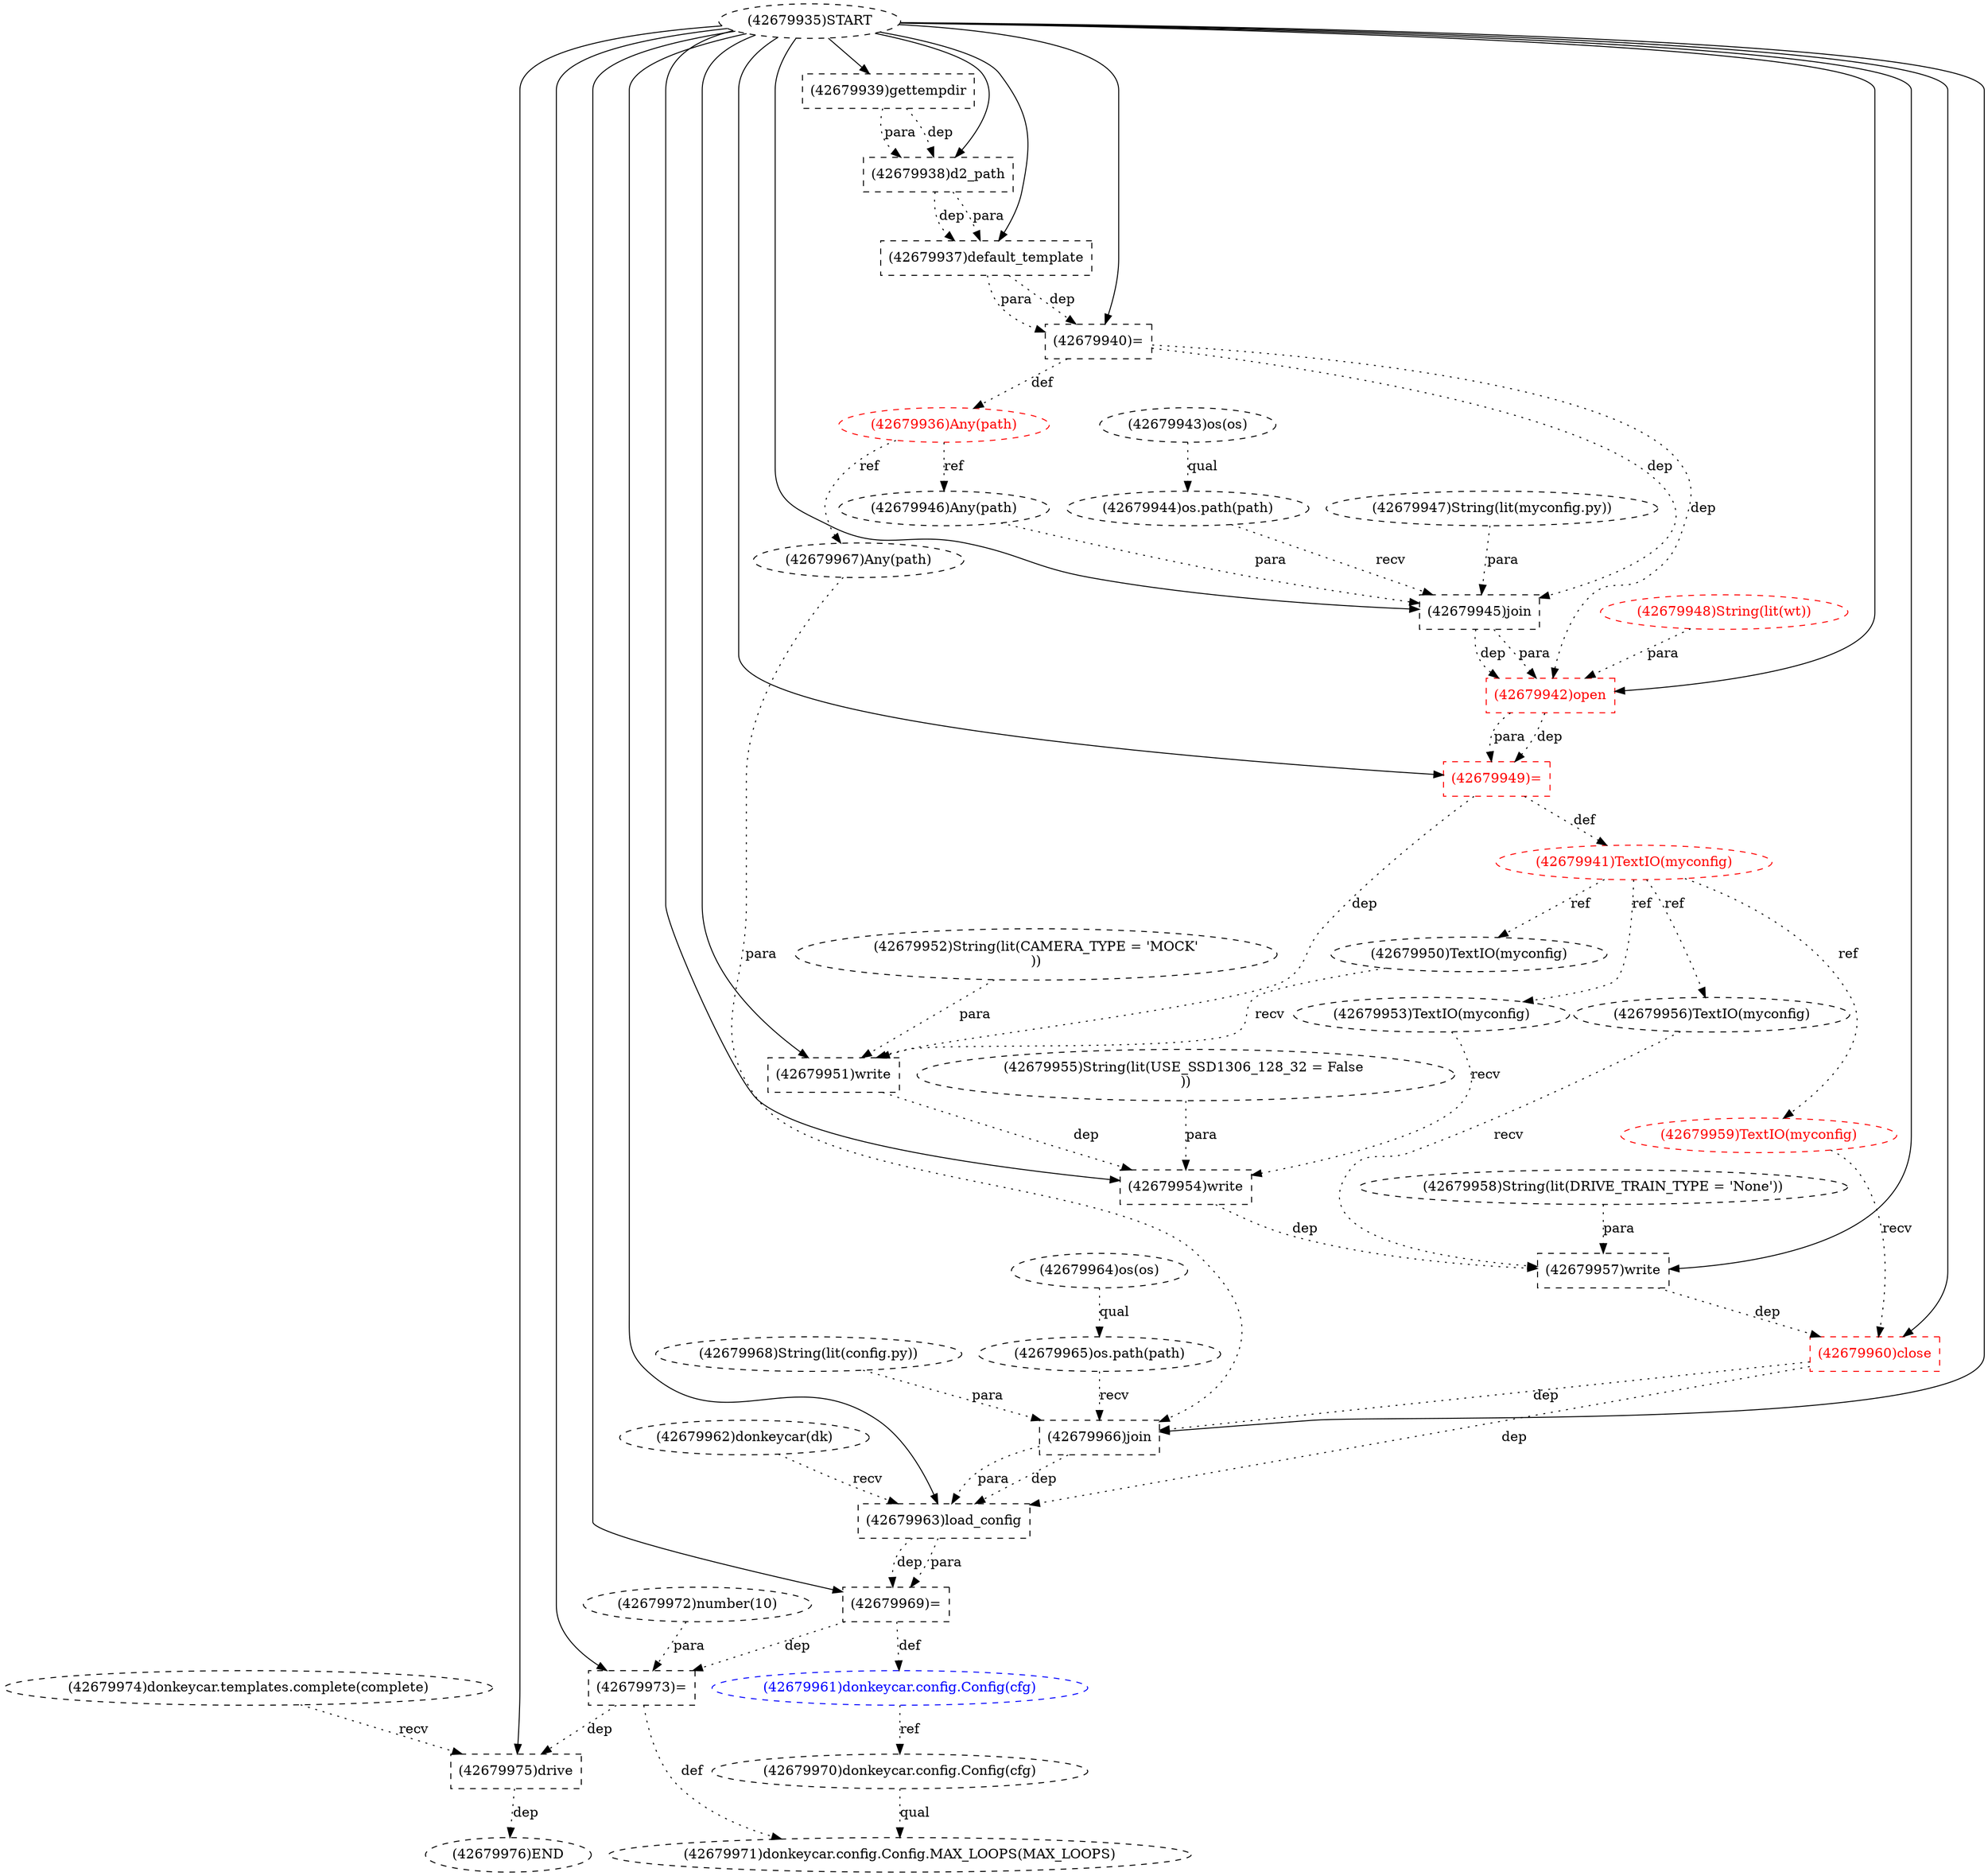 digraph G {
1 [label="(42679960)close" shape=box style=dashed color=red fontcolor=red]
2 [label="(42679968)String(lit(config.py))" shape=ellipse style=dashed]
3 [label="(42679972)number(10)" shape=ellipse style=dashed]
4 [label="(42679937)default_template" shape=box style=dashed]
5 [label="(42679973)=" shape=box style=dashed]
6 [label="(42679975)drive" shape=box style=dashed]
7 [label="(42679976)END" style=dashed]
8 [label="(42679974)donkeycar.templates.complete(complete)" shape=ellipse style=dashed]
9 [label="(42679942)open" shape=box style=dashed color=red fontcolor=red]
10 [label="(42679957)write" shape=box style=dashed]
11 [label="(42679969)=" shape=box style=dashed]
12 [label="(42679950)TextIO(myconfig)" shape=ellipse style=dashed]
13 [label="(42679961)donkeycar.config.Config(cfg)" shape=ellipse style=dashed color=blue fontcolor=blue]
14 [label="(42679966)join" shape=box style=dashed]
15 [label="(42679936)Any(path)" shape=ellipse style=dashed color=red fontcolor=red]
16 [label="(42679970)donkeycar.config.Config(cfg)" shape=ellipse style=dashed]
17 [label="(42679954)write" shape=box style=dashed]
18 [label="(42679971)donkeycar.config.Config.MAX_LOOPS(MAX_LOOPS)" shape=ellipse style=dashed]
19 [label="(42679955)String(lit(USE_SSD1306_128_32 = False 
))" shape=ellipse style=dashed]
20 [label="(42679944)os.path(path)" shape=ellipse style=dashed]
21 [label="(42679952)String(lit(CAMERA_TYPE = 'MOCK'
))" shape=ellipse style=dashed]
22 [label="(42679956)TextIO(myconfig)" shape=ellipse style=dashed]
23 [label="(42679962)donkeycar(dk)" shape=ellipse style=dashed]
24 [label="(42679958)String(lit(DRIVE_TRAIN_TYPE = 'None'))" shape=ellipse style=dashed]
25 [label="(42679964)os(os)" shape=ellipse style=dashed]
26 [label="(42679965)os.path(path)" shape=ellipse style=dashed]
27 [label="(42679935)START" style=dashed]
28 [label="(42679949)=" shape=box style=dashed color=red fontcolor=red]
29 [label="(42679946)Any(path)" shape=ellipse style=dashed]
30 [label="(42679940)=" shape=box style=dashed]
31 [label="(42679945)join" shape=box style=dashed]
32 [label="(42679963)load_config" shape=box style=dashed]
33 [label="(42679939)gettempdir" shape=box style=dashed]
34 [label="(42679938)d2_path" shape=box style=dashed]
35 [label="(42679951)write" shape=box style=dashed]
36 [label="(42679967)Any(path)" shape=ellipse style=dashed]
37 [label="(42679941)TextIO(myconfig)" shape=ellipse style=dashed color=red fontcolor=red]
38 [label="(42679959)TextIO(myconfig)" shape=ellipse style=dashed color=red fontcolor=red]
39 [label="(42679953)TextIO(myconfig)" shape=ellipse style=dashed]
40 [label="(42679943)os(os)" shape=ellipse style=dashed]
41 [label="(42679948)String(lit(wt))" shape=ellipse style=dashed color=red fontcolor=red]
42 [label="(42679947)String(lit(myconfig.py))" shape=ellipse style=dashed]
27 -> 1 [label="" style=solid];
38 -> 1 [label="recv" style=dotted];
10 -> 1 [label="dep" style=dotted];
27 -> 4 [label="" style=solid];
34 -> 4 [label="dep" style=dotted];
34 -> 4 [label="para" style=dotted];
27 -> 5 [label="" style=solid];
3 -> 5 [label="para" style=dotted];
11 -> 5 [label="dep" style=dotted];
27 -> 6 [label="" style=solid];
8 -> 6 [label="recv" style=dotted];
5 -> 6 [label="dep" style=dotted];
6 -> 7 [label="dep" style=dotted];
27 -> 9 [label="" style=solid];
31 -> 9 [label="dep" style=dotted];
31 -> 9 [label="para" style=dotted];
41 -> 9 [label="para" style=dotted];
30 -> 9 [label="dep" style=dotted];
27 -> 10 [label="" style=solid];
22 -> 10 [label="recv" style=dotted];
24 -> 10 [label="para" style=dotted];
17 -> 10 [label="dep" style=dotted];
27 -> 11 [label="" style=solid];
32 -> 11 [label="dep" style=dotted];
32 -> 11 [label="para" style=dotted];
37 -> 12 [label="ref" style=dotted];
11 -> 13 [label="def" style=dotted];
27 -> 14 [label="" style=solid];
26 -> 14 [label="recv" style=dotted];
36 -> 14 [label="para" style=dotted];
2 -> 14 [label="para" style=dotted];
1 -> 14 [label="dep" style=dotted];
30 -> 15 [label="def" style=dotted];
13 -> 16 [label="ref" style=dotted];
27 -> 17 [label="" style=solid];
39 -> 17 [label="recv" style=dotted];
19 -> 17 [label="para" style=dotted];
35 -> 17 [label="dep" style=dotted];
16 -> 18 [label="qual" style=dotted];
5 -> 18 [label="def" style=dotted];
40 -> 20 [label="qual" style=dotted];
37 -> 22 [label="ref" style=dotted];
25 -> 26 [label="qual" style=dotted];
27 -> 28 [label="" style=solid];
9 -> 28 [label="dep" style=dotted];
9 -> 28 [label="para" style=dotted];
15 -> 29 [label="ref" style=dotted];
27 -> 30 [label="" style=solid];
4 -> 30 [label="dep" style=dotted];
4 -> 30 [label="para" style=dotted];
27 -> 31 [label="" style=solid];
20 -> 31 [label="recv" style=dotted];
29 -> 31 [label="para" style=dotted];
42 -> 31 [label="para" style=dotted];
30 -> 31 [label="dep" style=dotted];
27 -> 32 [label="" style=solid];
23 -> 32 [label="recv" style=dotted];
14 -> 32 [label="dep" style=dotted];
14 -> 32 [label="para" style=dotted];
1 -> 32 [label="dep" style=dotted];
27 -> 33 [label="" style=solid];
27 -> 34 [label="" style=solid];
33 -> 34 [label="dep" style=dotted];
33 -> 34 [label="para" style=dotted];
27 -> 35 [label="" style=solid];
12 -> 35 [label="recv" style=dotted];
21 -> 35 [label="para" style=dotted];
28 -> 35 [label="dep" style=dotted];
15 -> 36 [label="ref" style=dotted];
28 -> 37 [label="def" style=dotted];
37 -> 38 [label="ref" style=dotted];
37 -> 39 [label="ref" style=dotted];
}